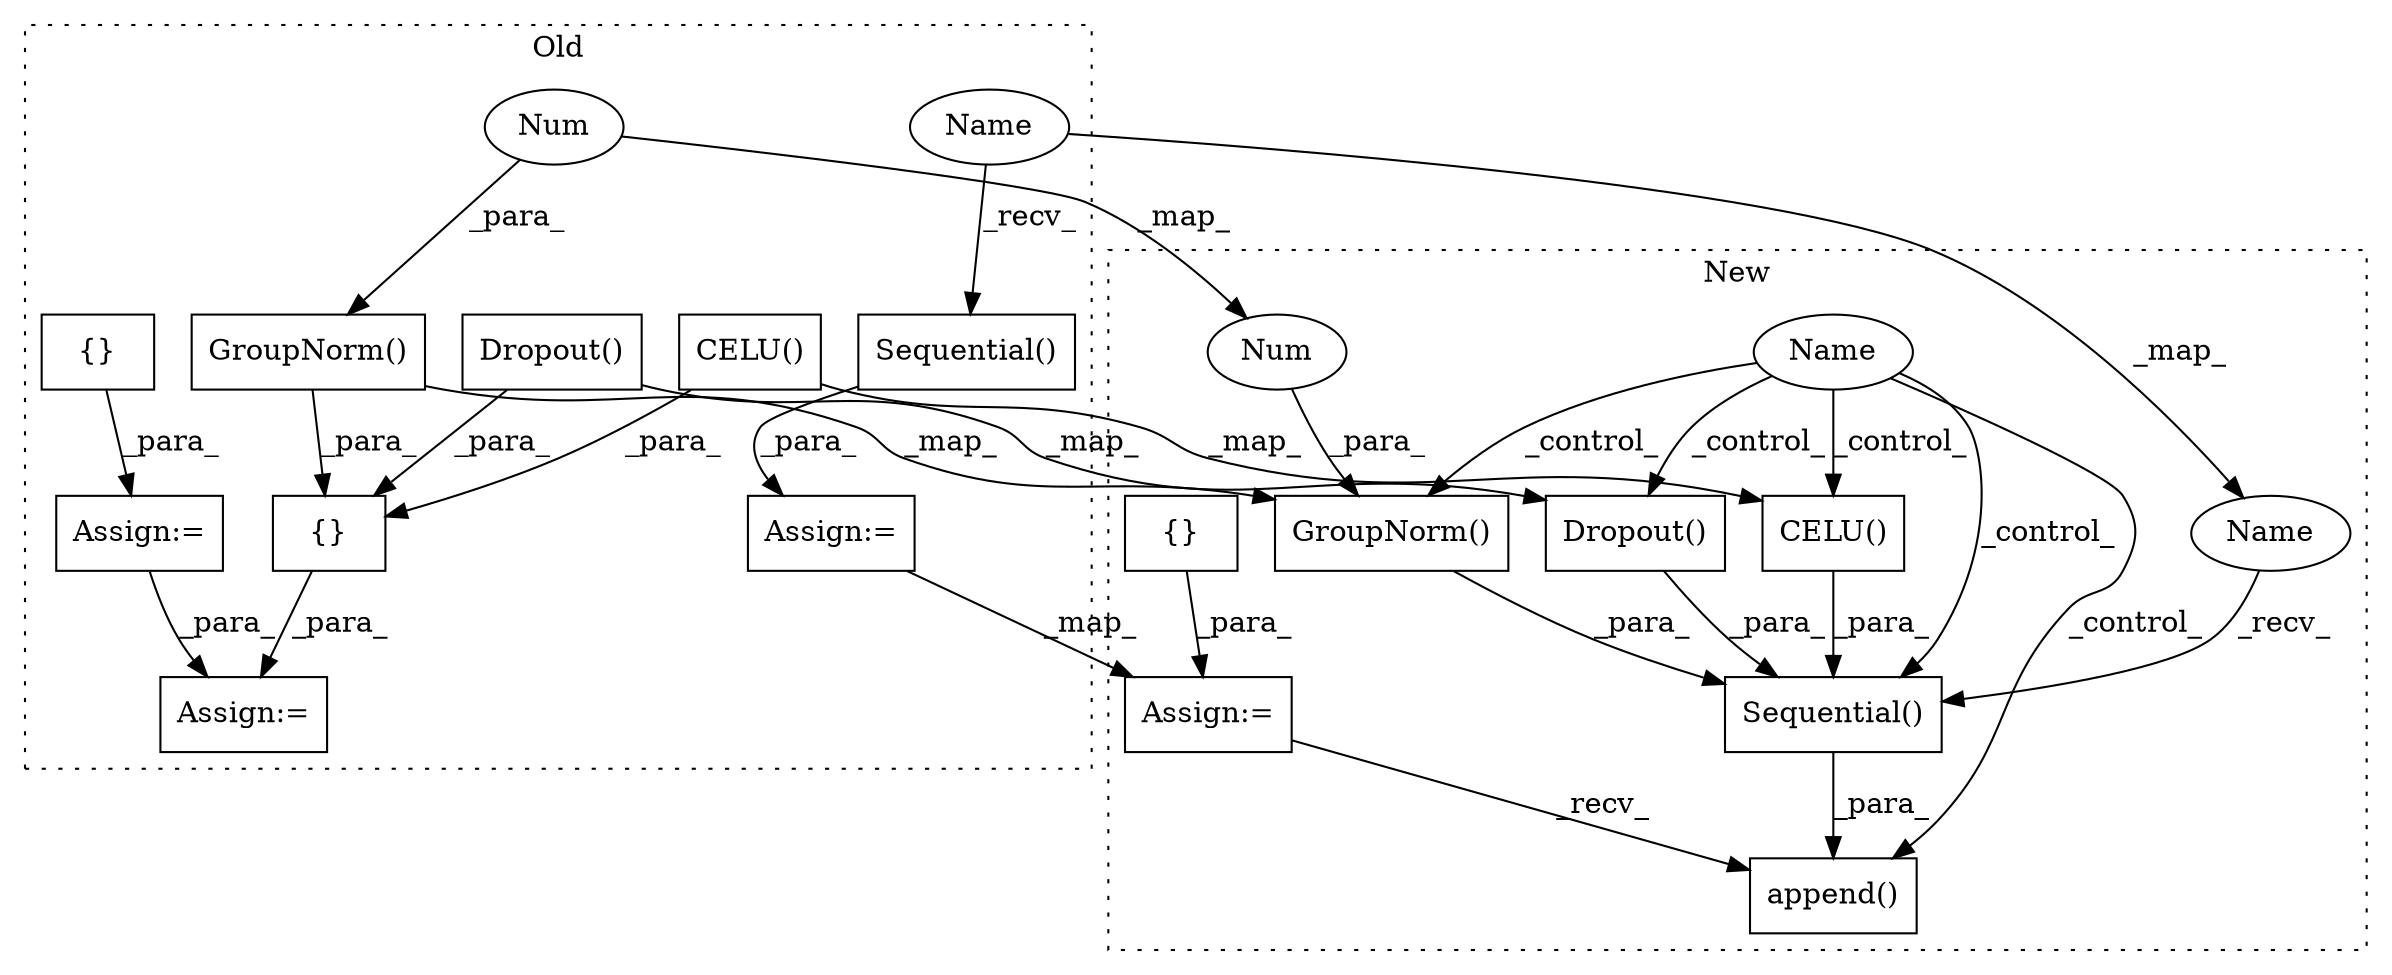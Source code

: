 digraph G {
subgraph cluster0 {
1 [label="GroupNorm()" a="75" s="4234,4251" l="13,1" shape="box"];
3 [label="Num" a="76" s="4247" l="1" shape="ellipse"];
5 [label="{}" a="59" s="4161,4324" l="19,0" shape="box"];
6 [label="Sequential()" a="75" s="4368,4383" l="14,5" shape="box"];
11 [label="Dropout()" a="75" s="4298" l="26" shape="box"];
12 [label="Assign:=" a="68" s="4157" l="4" shape="box"];
13 [label="{}" a="59" s="4097,4097" l="2,1" shape="box"];
15 [label="CELU()" a="75" s="4270" l="9" shape="box"];
17 [label="Assign:=" a="68" s="4365" l="3" shape="box"];
19 [label="Assign:=" a="68" s="4094" l="3" shape="box"];
20 [label="Name" a="87" s="4368" l="2" shape="ellipse"];
label = "Old";
style="dotted";
}
subgraph cluster1 {
2 [label="GroupNorm()" a="75" s="4336,4353" l="13,1" shape="box"];
4 [label="Num" a="76" s="4349" l="1" shape="ellipse"];
7 [label="Sequential()" a="75" s="4242,4434" l="36,2" shape="box"];
8 [label="append()" a="75" s="4208,4436" l="34,2" shape="box"];
9 [label="{}" a="59" s="4152,4152" l="2,1" shape="box"];
10 [label="Dropout()" a="75" s="4408" l="26" shape="box"];
14 [label="CELU()" a="75" s="4376" l="9" shape="box"];
16 [label="Assign:=" a="68" s="4149" l="3" shape="box"];
18 [label="Name" a="87" s="4170" l="1" shape="ellipse"];
21 [label="Name" a="87" s="4242" l="2" shape="ellipse"];
label = "New";
style="dotted";
}
1 -> 5 [label="_para_"];
1 -> 2 [label="_map_"];
2 -> 7 [label="_para_"];
3 -> 4 [label="_map_"];
3 -> 1 [label="_para_"];
4 -> 2 [label="_para_"];
5 -> 12 [label="_para_"];
6 -> 17 [label="_para_"];
7 -> 8 [label="_para_"];
9 -> 16 [label="_para_"];
10 -> 7 [label="_para_"];
11 -> 5 [label="_para_"];
11 -> 10 [label="_map_"];
13 -> 19 [label="_para_"];
14 -> 7 [label="_para_"];
15 -> 5 [label="_para_"];
15 -> 14 [label="_map_"];
16 -> 8 [label="_recv_"];
17 -> 16 [label="_map_"];
18 -> 14 [label="_control_"];
18 -> 8 [label="_control_"];
18 -> 10 [label="_control_"];
18 -> 2 [label="_control_"];
18 -> 7 [label="_control_"];
19 -> 12 [label="_para_"];
20 -> 21 [label="_map_"];
20 -> 6 [label="_recv_"];
21 -> 7 [label="_recv_"];
}